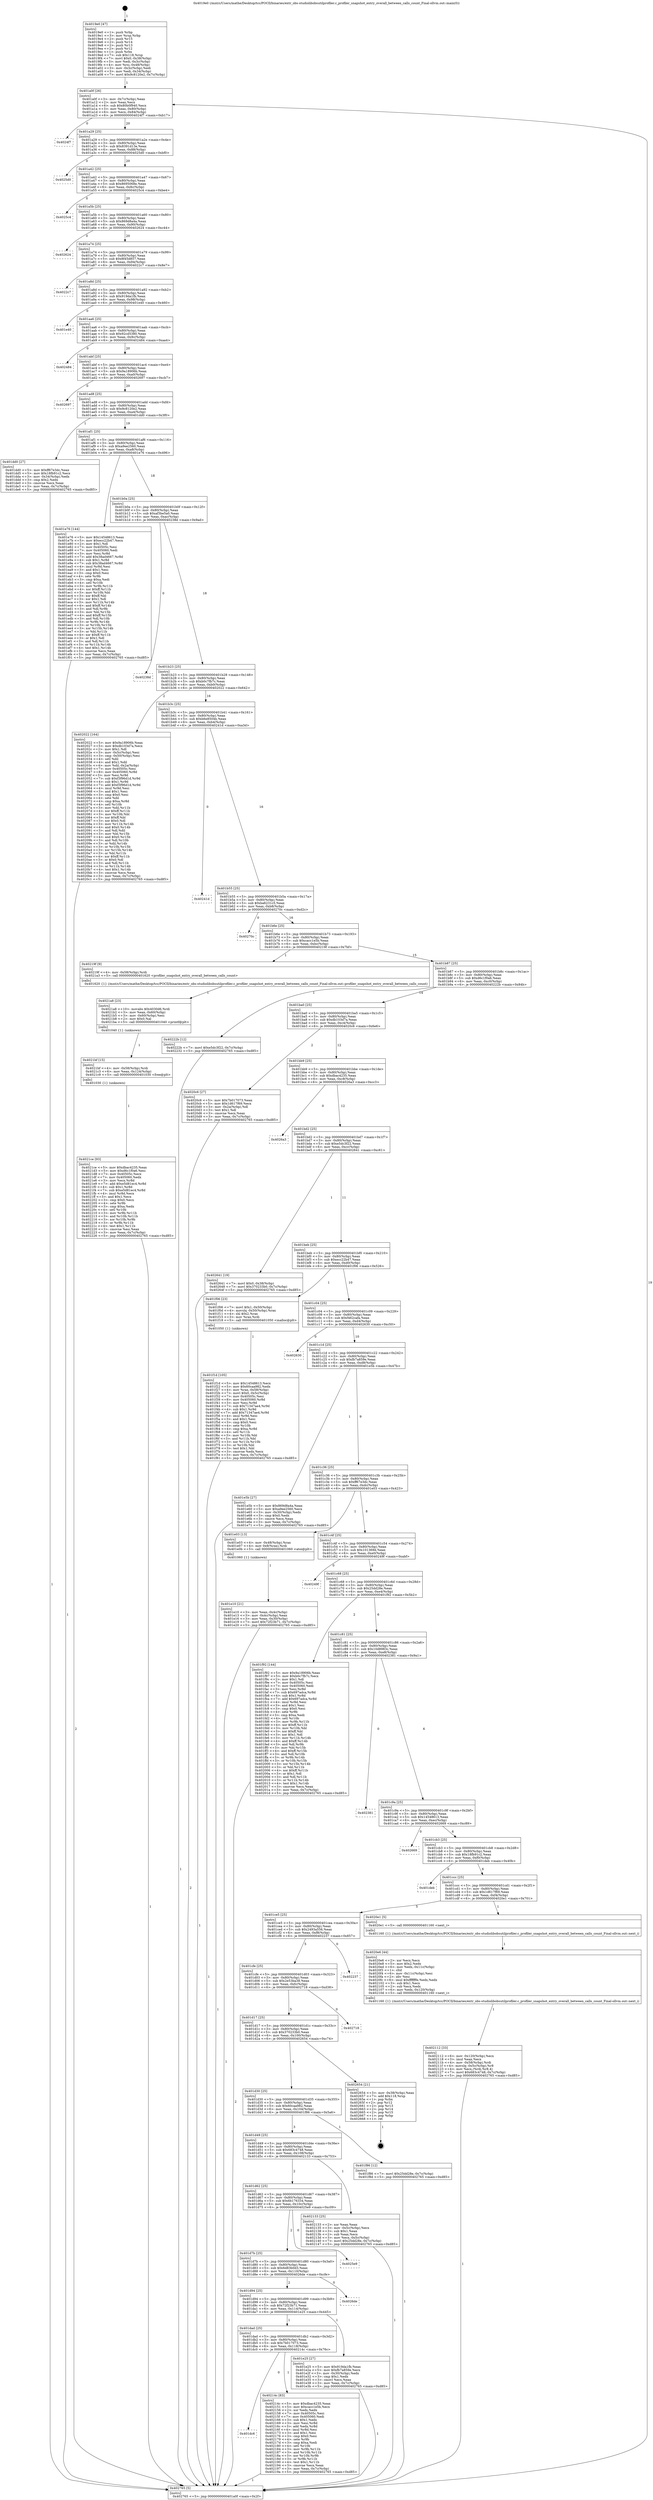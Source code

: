 digraph "0x4019e0" {
  label = "0x4019e0 (/mnt/c/Users/mathe/Desktop/tcc/POCII/binaries/extr_obs-studiolibobsutilprofiler.c_profiler_snapshot_entry_overall_between_calls_count_Final-ollvm.out::main(0))"
  labelloc = "t"
  node[shape=record]

  Entry [label="",width=0.3,height=0.3,shape=circle,fillcolor=black,style=filled]
  "0x401a0f" [label="{
     0x401a0f [26]\l
     | [instrs]\l
     &nbsp;&nbsp;0x401a0f \<+3\>: mov -0x7c(%rbp),%eax\l
     &nbsp;&nbsp;0x401a12 \<+2\>: mov %eax,%ecx\l
     &nbsp;&nbsp;0x401a14 \<+6\>: sub $0x80b0f940,%ecx\l
     &nbsp;&nbsp;0x401a1a \<+3\>: mov %eax,-0x80(%rbp)\l
     &nbsp;&nbsp;0x401a1d \<+6\>: mov %ecx,-0x84(%rbp)\l
     &nbsp;&nbsp;0x401a23 \<+6\>: je 00000000004024f7 \<main+0xb17\>\l
  }"]
  "0x4024f7" [label="{
     0x4024f7\l
  }", style=dashed]
  "0x401a29" [label="{
     0x401a29 [25]\l
     | [instrs]\l
     &nbsp;&nbsp;0x401a29 \<+5\>: jmp 0000000000401a2e \<main+0x4e\>\l
     &nbsp;&nbsp;0x401a2e \<+3\>: mov -0x80(%rbp),%eax\l
     &nbsp;&nbsp;0x401a31 \<+5\>: sub $0x8391d13e,%eax\l
     &nbsp;&nbsp;0x401a36 \<+6\>: mov %eax,-0x88(%rbp)\l
     &nbsp;&nbsp;0x401a3c \<+6\>: je 00000000004025d0 \<main+0xbf0\>\l
  }"]
  Exit [label="",width=0.3,height=0.3,shape=circle,fillcolor=black,style=filled,peripheries=2]
  "0x4025d0" [label="{
     0x4025d0\l
  }", style=dashed]
  "0x401a42" [label="{
     0x401a42 [25]\l
     | [instrs]\l
     &nbsp;&nbsp;0x401a42 \<+5\>: jmp 0000000000401a47 \<main+0x67\>\l
     &nbsp;&nbsp;0x401a47 \<+3\>: mov -0x80(%rbp),%eax\l
     &nbsp;&nbsp;0x401a4a \<+5\>: sub $0x8695068e,%eax\l
     &nbsp;&nbsp;0x401a4f \<+6\>: mov %eax,-0x8c(%rbp)\l
     &nbsp;&nbsp;0x401a55 \<+6\>: je 00000000004025c4 \<main+0xbe4\>\l
  }"]
  "0x4021ce" [label="{
     0x4021ce [93]\l
     | [instrs]\l
     &nbsp;&nbsp;0x4021ce \<+5\>: mov $0xdbac4235,%eax\l
     &nbsp;&nbsp;0x4021d3 \<+5\>: mov $0xd6c1f0a6,%esi\l
     &nbsp;&nbsp;0x4021d8 \<+7\>: mov 0x40505c,%ecx\l
     &nbsp;&nbsp;0x4021df \<+7\>: mov 0x405060,%edx\l
     &nbsp;&nbsp;0x4021e6 \<+3\>: mov %ecx,%r8d\l
     &nbsp;&nbsp;0x4021e9 \<+7\>: add $0xe5d81ec4,%r8d\l
     &nbsp;&nbsp;0x4021f0 \<+4\>: sub $0x1,%r8d\l
     &nbsp;&nbsp;0x4021f4 \<+7\>: sub $0xe5d81ec4,%r8d\l
     &nbsp;&nbsp;0x4021fb \<+4\>: imul %r8d,%ecx\l
     &nbsp;&nbsp;0x4021ff \<+3\>: and $0x1,%ecx\l
     &nbsp;&nbsp;0x402202 \<+3\>: cmp $0x0,%ecx\l
     &nbsp;&nbsp;0x402205 \<+4\>: sete %r9b\l
     &nbsp;&nbsp;0x402209 \<+3\>: cmp $0xa,%edx\l
     &nbsp;&nbsp;0x40220c \<+4\>: setl %r10b\l
     &nbsp;&nbsp;0x402210 \<+3\>: mov %r9b,%r11b\l
     &nbsp;&nbsp;0x402213 \<+3\>: and %r10b,%r11b\l
     &nbsp;&nbsp;0x402216 \<+3\>: xor %r10b,%r9b\l
     &nbsp;&nbsp;0x402219 \<+3\>: or %r9b,%r11b\l
     &nbsp;&nbsp;0x40221c \<+4\>: test $0x1,%r11b\l
     &nbsp;&nbsp;0x402220 \<+3\>: cmovne %esi,%eax\l
     &nbsp;&nbsp;0x402223 \<+3\>: mov %eax,-0x7c(%rbp)\l
     &nbsp;&nbsp;0x402226 \<+5\>: jmp 0000000000402765 \<main+0xd85\>\l
  }"]
  "0x4025c4" [label="{
     0x4025c4\l
  }", style=dashed]
  "0x401a5b" [label="{
     0x401a5b [25]\l
     | [instrs]\l
     &nbsp;&nbsp;0x401a5b \<+5\>: jmp 0000000000401a60 \<main+0x80\>\l
     &nbsp;&nbsp;0x401a60 \<+3\>: mov -0x80(%rbp),%eax\l
     &nbsp;&nbsp;0x401a63 \<+5\>: sub $0x869d8a4a,%eax\l
     &nbsp;&nbsp;0x401a68 \<+6\>: mov %eax,-0x90(%rbp)\l
     &nbsp;&nbsp;0x401a6e \<+6\>: je 0000000000402624 \<main+0xc44\>\l
  }"]
  "0x4021bf" [label="{
     0x4021bf [15]\l
     | [instrs]\l
     &nbsp;&nbsp;0x4021bf \<+4\>: mov -0x58(%rbp),%rdi\l
     &nbsp;&nbsp;0x4021c3 \<+6\>: mov %eax,-0x124(%rbp)\l
     &nbsp;&nbsp;0x4021c9 \<+5\>: call 0000000000401030 \<free@plt\>\l
     | [calls]\l
     &nbsp;&nbsp;0x401030 \{1\} (unknown)\l
  }"]
  "0x402624" [label="{
     0x402624\l
  }", style=dashed]
  "0x401a74" [label="{
     0x401a74 [25]\l
     | [instrs]\l
     &nbsp;&nbsp;0x401a74 \<+5\>: jmp 0000000000401a79 \<main+0x99\>\l
     &nbsp;&nbsp;0x401a79 \<+3\>: mov -0x80(%rbp),%eax\l
     &nbsp;&nbsp;0x401a7c \<+5\>: sub $0x8f45d857,%eax\l
     &nbsp;&nbsp;0x401a81 \<+6\>: mov %eax,-0x94(%rbp)\l
     &nbsp;&nbsp;0x401a87 \<+6\>: je 00000000004022c7 \<main+0x8e7\>\l
  }"]
  "0x4021a8" [label="{
     0x4021a8 [23]\l
     | [instrs]\l
     &nbsp;&nbsp;0x4021a8 \<+10\>: movabs $0x4030d6,%rdi\l
     &nbsp;&nbsp;0x4021b2 \<+3\>: mov %eax,-0x60(%rbp)\l
     &nbsp;&nbsp;0x4021b5 \<+3\>: mov -0x60(%rbp),%esi\l
     &nbsp;&nbsp;0x4021b8 \<+2\>: mov $0x0,%al\l
     &nbsp;&nbsp;0x4021ba \<+5\>: call 0000000000401040 \<printf@plt\>\l
     | [calls]\l
     &nbsp;&nbsp;0x401040 \{1\} (unknown)\l
  }"]
  "0x4022c7" [label="{
     0x4022c7\l
  }", style=dashed]
  "0x401a8d" [label="{
     0x401a8d [25]\l
     | [instrs]\l
     &nbsp;&nbsp;0x401a8d \<+5\>: jmp 0000000000401a92 \<main+0xb2\>\l
     &nbsp;&nbsp;0x401a92 \<+3\>: mov -0x80(%rbp),%eax\l
     &nbsp;&nbsp;0x401a95 \<+5\>: sub $0x919da1fb,%eax\l
     &nbsp;&nbsp;0x401a9a \<+6\>: mov %eax,-0x98(%rbp)\l
     &nbsp;&nbsp;0x401aa0 \<+6\>: je 0000000000401e40 \<main+0x460\>\l
  }"]
  "0x401dc6" [label="{
     0x401dc6\l
  }", style=dashed]
  "0x401e40" [label="{
     0x401e40\l
  }", style=dashed]
  "0x401aa6" [label="{
     0x401aa6 [25]\l
     | [instrs]\l
     &nbsp;&nbsp;0x401aa6 \<+5\>: jmp 0000000000401aab \<main+0xcb\>\l
     &nbsp;&nbsp;0x401aab \<+3\>: mov -0x80(%rbp),%eax\l
     &nbsp;&nbsp;0x401aae \<+5\>: sub $0x92cd5380,%eax\l
     &nbsp;&nbsp;0x401ab3 \<+6\>: mov %eax,-0x9c(%rbp)\l
     &nbsp;&nbsp;0x401ab9 \<+6\>: je 0000000000402484 \<main+0xaa4\>\l
  }"]
  "0x40214c" [label="{
     0x40214c [83]\l
     | [instrs]\l
     &nbsp;&nbsp;0x40214c \<+5\>: mov $0xdbac4235,%eax\l
     &nbsp;&nbsp;0x402151 \<+5\>: mov $0xcacc1e5b,%ecx\l
     &nbsp;&nbsp;0x402156 \<+2\>: xor %edx,%edx\l
     &nbsp;&nbsp;0x402158 \<+7\>: mov 0x40505c,%esi\l
     &nbsp;&nbsp;0x40215f \<+7\>: mov 0x405060,%edi\l
     &nbsp;&nbsp;0x402166 \<+3\>: sub $0x1,%edx\l
     &nbsp;&nbsp;0x402169 \<+3\>: mov %esi,%r8d\l
     &nbsp;&nbsp;0x40216c \<+3\>: add %edx,%r8d\l
     &nbsp;&nbsp;0x40216f \<+4\>: imul %r8d,%esi\l
     &nbsp;&nbsp;0x402173 \<+3\>: and $0x1,%esi\l
     &nbsp;&nbsp;0x402176 \<+3\>: cmp $0x0,%esi\l
     &nbsp;&nbsp;0x402179 \<+4\>: sete %r9b\l
     &nbsp;&nbsp;0x40217d \<+3\>: cmp $0xa,%edi\l
     &nbsp;&nbsp;0x402180 \<+4\>: setl %r10b\l
     &nbsp;&nbsp;0x402184 \<+3\>: mov %r9b,%r11b\l
     &nbsp;&nbsp;0x402187 \<+3\>: and %r10b,%r11b\l
     &nbsp;&nbsp;0x40218a \<+3\>: xor %r10b,%r9b\l
     &nbsp;&nbsp;0x40218d \<+3\>: or %r9b,%r11b\l
     &nbsp;&nbsp;0x402190 \<+4\>: test $0x1,%r11b\l
     &nbsp;&nbsp;0x402194 \<+3\>: cmovne %ecx,%eax\l
     &nbsp;&nbsp;0x402197 \<+3\>: mov %eax,-0x7c(%rbp)\l
     &nbsp;&nbsp;0x40219a \<+5\>: jmp 0000000000402765 \<main+0xd85\>\l
  }"]
  "0x402484" [label="{
     0x402484\l
  }", style=dashed]
  "0x401abf" [label="{
     0x401abf [25]\l
     | [instrs]\l
     &nbsp;&nbsp;0x401abf \<+5\>: jmp 0000000000401ac4 \<main+0xe4\>\l
     &nbsp;&nbsp;0x401ac4 \<+3\>: mov -0x80(%rbp),%eax\l
     &nbsp;&nbsp;0x401ac7 \<+5\>: sub $0x9a18906b,%eax\l
     &nbsp;&nbsp;0x401acc \<+6\>: mov %eax,-0xa0(%rbp)\l
     &nbsp;&nbsp;0x401ad2 \<+6\>: je 0000000000402697 \<main+0xcb7\>\l
  }"]
  "0x402112" [label="{
     0x402112 [33]\l
     | [instrs]\l
     &nbsp;&nbsp;0x402112 \<+6\>: mov -0x120(%rbp),%ecx\l
     &nbsp;&nbsp;0x402118 \<+3\>: imul %eax,%ecx\l
     &nbsp;&nbsp;0x40211b \<+4\>: mov -0x58(%rbp),%rdi\l
     &nbsp;&nbsp;0x40211f \<+4\>: movslq -0x5c(%rbp),%r8\l
     &nbsp;&nbsp;0x402123 \<+4\>: mov %ecx,(%rdi,%r8,4)\l
     &nbsp;&nbsp;0x402127 \<+7\>: movl $0x683c4748,-0x7c(%rbp)\l
     &nbsp;&nbsp;0x40212e \<+5\>: jmp 0000000000402765 \<main+0xd85\>\l
  }"]
  "0x402697" [label="{
     0x402697\l
  }", style=dashed]
  "0x401ad8" [label="{
     0x401ad8 [25]\l
     | [instrs]\l
     &nbsp;&nbsp;0x401ad8 \<+5\>: jmp 0000000000401add \<main+0xfd\>\l
     &nbsp;&nbsp;0x401add \<+3\>: mov -0x80(%rbp),%eax\l
     &nbsp;&nbsp;0x401ae0 \<+5\>: sub $0x9c8120e2,%eax\l
     &nbsp;&nbsp;0x401ae5 \<+6\>: mov %eax,-0xa4(%rbp)\l
     &nbsp;&nbsp;0x401aeb \<+6\>: je 0000000000401dd0 \<main+0x3f0\>\l
  }"]
  "0x4020e6" [label="{
     0x4020e6 [44]\l
     | [instrs]\l
     &nbsp;&nbsp;0x4020e6 \<+2\>: xor %ecx,%ecx\l
     &nbsp;&nbsp;0x4020e8 \<+5\>: mov $0x2,%edx\l
     &nbsp;&nbsp;0x4020ed \<+6\>: mov %edx,-0x11c(%rbp)\l
     &nbsp;&nbsp;0x4020f3 \<+1\>: cltd\l
     &nbsp;&nbsp;0x4020f4 \<+6\>: mov -0x11c(%rbp),%esi\l
     &nbsp;&nbsp;0x4020fa \<+2\>: idiv %esi\l
     &nbsp;&nbsp;0x4020fc \<+6\>: imul $0xfffffffe,%edx,%edx\l
     &nbsp;&nbsp;0x402102 \<+3\>: sub $0x1,%ecx\l
     &nbsp;&nbsp;0x402105 \<+2\>: sub %ecx,%edx\l
     &nbsp;&nbsp;0x402107 \<+6\>: mov %edx,-0x120(%rbp)\l
     &nbsp;&nbsp;0x40210d \<+5\>: call 0000000000401160 \<next_i\>\l
     | [calls]\l
     &nbsp;&nbsp;0x401160 \{1\} (/mnt/c/Users/mathe/Desktop/tcc/POCII/binaries/extr_obs-studiolibobsutilprofiler.c_profiler_snapshot_entry_overall_between_calls_count_Final-ollvm.out::next_i)\l
  }"]
  "0x401dd0" [label="{
     0x401dd0 [27]\l
     | [instrs]\l
     &nbsp;&nbsp;0x401dd0 \<+5\>: mov $0xff67e3dc,%eax\l
     &nbsp;&nbsp;0x401dd5 \<+5\>: mov $0x18fb91c2,%ecx\l
     &nbsp;&nbsp;0x401dda \<+3\>: mov -0x34(%rbp),%edx\l
     &nbsp;&nbsp;0x401ddd \<+3\>: cmp $0x2,%edx\l
     &nbsp;&nbsp;0x401de0 \<+3\>: cmovne %ecx,%eax\l
     &nbsp;&nbsp;0x401de3 \<+3\>: mov %eax,-0x7c(%rbp)\l
     &nbsp;&nbsp;0x401de6 \<+5\>: jmp 0000000000402765 \<main+0xd85\>\l
  }"]
  "0x401af1" [label="{
     0x401af1 [25]\l
     | [instrs]\l
     &nbsp;&nbsp;0x401af1 \<+5\>: jmp 0000000000401af6 \<main+0x116\>\l
     &nbsp;&nbsp;0x401af6 \<+3\>: mov -0x80(%rbp),%eax\l
     &nbsp;&nbsp;0x401af9 \<+5\>: sub $0xa9ee2560,%eax\l
     &nbsp;&nbsp;0x401afe \<+6\>: mov %eax,-0xa8(%rbp)\l
     &nbsp;&nbsp;0x401b04 \<+6\>: je 0000000000401e76 \<main+0x496\>\l
  }"]
  "0x402765" [label="{
     0x402765 [5]\l
     | [instrs]\l
     &nbsp;&nbsp;0x402765 \<+5\>: jmp 0000000000401a0f \<main+0x2f\>\l
  }"]
  "0x4019e0" [label="{
     0x4019e0 [47]\l
     | [instrs]\l
     &nbsp;&nbsp;0x4019e0 \<+1\>: push %rbp\l
     &nbsp;&nbsp;0x4019e1 \<+3\>: mov %rsp,%rbp\l
     &nbsp;&nbsp;0x4019e4 \<+2\>: push %r15\l
     &nbsp;&nbsp;0x4019e6 \<+2\>: push %r14\l
     &nbsp;&nbsp;0x4019e8 \<+2\>: push %r13\l
     &nbsp;&nbsp;0x4019ea \<+2\>: push %r12\l
     &nbsp;&nbsp;0x4019ec \<+1\>: push %rbx\l
     &nbsp;&nbsp;0x4019ed \<+7\>: sub $0x118,%rsp\l
     &nbsp;&nbsp;0x4019f4 \<+7\>: movl $0x0,-0x38(%rbp)\l
     &nbsp;&nbsp;0x4019fb \<+3\>: mov %edi,-0x3c(%rbp)\l
     &nbsp;&nbsp;0x4019fe \<+4\>: mov %rsi,-0x48(%rbp)\l
     &nbsp;&nbsp;0x401a02 \<+3\>: mov -0x3c(%rbp),%edi\l
     &nbsp;&nbsp;0x401a05 \<+3\>: mov %edi,-0x34(%rbp)\l
     &nbsp;&nbsp;0x401a08 \<+7\>: movl $0x9c8120e2,-0x7c(%rbp)\l
  }"]
  "0x401f1d" [label="{
     0x401f1d [105]\l
     | [instrs]\l
     &nbsp;&nbsp;0x401f1d \<+5\>: mov $0x14548613,%ecx\l
     &nbsp;&nbsp;0x401f22 \<+5\>: mov $0x60caa982,%edx\l
     &nbsp;&nbsp;0x401f27 \<+4\>: mov %rax,-0x58(%rbp)\l
     &nbsp;&nbsp;0x401f2b \<+7\>: movl $0x0,-0x5c(%rbp)\l
     &nbsp;&nbsp;0x401f32 \<+7\>: mov 0x40505c,%esi\l
     &nbsp;&nbsp;0x401f39 \<+8\>: mov 0x405060,%r8d\l
     &nbsp;&nbsp;0x401f41 \<+3\>: mov %esi,%r9d\l
     &nbsp;&nbsp;0x401f44 \<+7\>: sub $0x71347ae4,%r9d\l
     &nbsp;&nbsp;0x401f4b \<+4\>: sub $0x1,%r9d\l
     &nbsp;&nbsp;0x401f4f \<+7\>: add $0x71347ae4,%r9d\l
     &nbsp;&nbsp;0x401f56 \<+4\>: imul %r9d,%esi\l
     &nbsp;&nbsp;0x401f5a \<+3\>: and $0x1,%esi\l
     &nbsp;&nbsp;0x401f5d \<+3\>: cmp $0x0,%esi\l
     &nbsp;&nbsp;0x401f60 \<+4\>: sete %r10b\l
     &nbsp;&nbsp;0x401f64 \<+4\>: cmp $0xa,%r8d\l
     &nbsp;&nbsp;0x401f68 \<+4\>: setl %r11b\l
     &nbsp;&nbsp;0x401f6c \<+3\>: mov %r10b,%bl\l
     &nbsp;&nbsp;0x401f6f \<+3\>: and %r11b,%bl\l
     &nbsp;&nbsp;0x401f72 \<+3\>: xor %r11b,%r10b\l
     &nbsp;&nbsp;0x401f75 \<+3\>: or %r10b,%bl\l
     &nbsp;&nbsp;0x401f78 \<+3\>: test $0x1,%bl\l
     &nbsp;&nbsp;0x401f7b \<+3\>: cmovne %edx,%ecx\l
     &nbsp;&nbsp;0x401f7e \<+3\>: mov %ecx,-0x7c(%rbp)\l
     &nbsp;&nbsp;0x401f81 \<+5\>: jmp 0000000000402765 \<main+0xd85\>\l
  }"]
  "0x401e76" [label="{
     0x401e76 [144]\l
     | [instrs]\l
     &nbsp;&nbsp;0x401e76 \<+5\>: mov $0x14548613,%eax\l
     &nbsp;&nbsp;0x401e7b \<+5\>: mov $0xecc22b47,%ecx\l
     &nbsp;&nbsp;0x401e80 \<+2\>: mov $0x1,%dl\l
     &nbsp;&nbsp;0x401e82 \<+7\>: mov 0x40505c,%esi\l
     &nbsp;&nbsp;0x401e89 \<+7\>: mov 0x405060,%edi\l
     &nbsp;&nbsp;0x401e90 \<+3\>: mov %esi,%r8d\l
     &nbsp;&nbsp;0x401e93 \<+7\>: add $0x38ad4667,%r8d\l
     &nbsp;&nbsp;0x401e9a \<+4\>: sub $0x1,%r8d\l
     &nbsp;&nbsp;0x401e9e \<+7\>: sub $0x38ad4667,%r8d\l
     &nbsp;&nbsp;0x401ea5 \<+4\>: imul %r8d,%esi\l
     &nbsp;&nbsp;0x401ea9 \<+3\>: and $0x1,%esi\l
     &nbsp;&nbsp;0x401eac \<+3\>: cmp $0x0,%esi\l
     &nbsp;&nbsp;0x401eaf \<+4\>: sete %r9b\l
     &nbsp;&nbsp;0x401eb3 \<+3\>: cmp $0xa,%edi\l
     &nbsp;&nbsp;0x401eb6 \<+4\>: setl %r10b\l
     &nbsp;&nbsp;0x401eba \<+3\>: mov %r9b,%r11b\l
     &nbsp;&nbsp;0x401ebd \<+4\>: xor $0xff,%r11b\l
     &nbsp;&nbsp;0x401ec1 \<+3\>: mov %r10b,%bl\l
     &nbsp;&nbsp;0x401ec4 \<+3\>: xor $0xff,%bl\l
     &nbsp;&nbsp;0x401ec7 \<+3\>: xor $0x1,%dl\l
     &nbsp;&nbsp;0x401eca \<+3\>: mov %r11b,%r14b\l
     &nbsp;&nbsp;0x401ecd \<+4\>: and $0xff,%r14b\l
     &nbsp;&nbsp;0x401ed1 \<+3\>: and %dl,%r9b\l
     &nbsp;&nbsp;0x401ed4 \<+3\>: mov %bl,%r15b\l
     &nbsp;&nbsp;0x401ed7 \<+4\>: and $0xff,%r15b\l
     &nbsp;&nbsp;0x401edb \<+3\>: and %dl,%r10b\l
     &nbsp;&nbsp;0x401ede \<+3\>: or %r9b,%r14b\l
     &nbsp;&nbsp;0x401ee1 \<+3\>: or %r10b,%r15b\l
     &nbsp;&nbsp;0x401ee4 \<+3\>: xor %r15b,%r14b\l
     &nbsp;&nbsp;0x401ee7 \<+3\>: or %bl,%r11b\l
     &nbsp;&nbsp;0x401eea \<+4\>: xor $0xff,%r11b\l
     &nbsp;&nbsp;0x401eee \<+3\>: or $0x1,%dl\l
     &nbsp;&nbsp;0x401ef1 \<+3\>: and %dl,%r11b\l
     &nbsp;&nbsp;0x401ef4 \<+3\>: or %r11b,%r14b\l
     &nbsp;&nbsp;0x401ef7 \<+4\>: test $0x1,%r14b\l
     &nbsp;&nbsp;0x401efb \<+3\>: cmovne %ecx,%eax\l
     &nbsp;&nbsp;0x401efe \<+3\>: mov %eax,-0x7c(%rbp)\l
     &nbsp;&nbsp;0x401f01 \<+5\>: jmp 0000000000402765 \<main+0xd85\>\l
  }"]
  "0x401b0a" [label="{
     0x401b0a [25]\l
     | [instrs]\l
     &nbsp;&nbsp;0x401b0a \<+5\>: jmp 0000000000401b0f \<main+0x12f\>\l
     &nbsp;&nbsp;0x401b0f \<+3\>: mov -0x80(%rbp),%eax\l
     &nbsp;&nbsp;0x401b12 \<+5\>: sub $0xaf3be5a0,%eax\l
     &nbsp;&nbsp;0x401b17 \<+6\>: mov %eax,-0xac(%rbp)\l
     &nbsp;&nbsp;0x401b1d \<+6\>: je 000000000040238d \<main+0x9ad\>\l
  }"]
  "0x401dad" [label="{
     0x401dad [25]\l
     | [instrs]\l
     &nbsp;&nbsp;0x401dad \<+5\>: jmp 0000000000401db2 \<main+0x3d2\>\l
     &nbsp;&nbsp;0x401db2 \<+3\>: mov -0x80(%rbp),%eax\l
     &nbsp;&nbsp;0x401db5 \<+5\>: sub $0x7b017073,%eax\l
     &nbsp;&nbsp;0x401dba \<+6\>: mov %eax,-0x118(%rbp)\l
     &nbsp;&nbsp;0x401dc0 \<+6\>: je 000000000040214c \<main+0x76c\>\l
  }"]
  "0x40238d" [label="{
     0x40238d\l
  }", style=dashed]
  "0x401b23" [label="{
     0x401b23 [25]\l
     | [instrs]\l
     &nbsp;&nbsp;0x401b23 \<+5\>: jmp 0000000000401b28 \<main+0x148\>\l
     &nbsp;&nbsp;0x401b28 \<+3\>: mov -0x80(%rbp),%eax\l
     &nbsp;&nbsp;0x401b2b \<+5\>: sub $0xb0c7fb7c,%eax\l
     &nbsp;&nbsp;0x401b30 \<+6\>: mov %eax,-0xb0(%rbp)\l
     &nbsp;&nbsp;0x401b36 \<+6\>: je 0000000000402022 \<main+0x642\>\l
  }"]
  "0x401e25" [label="{
     0x401e25 [27]\l
     | [instrs]\l
     &nbsp;&nbsp;0x401e25 \<+5\>: mov $0x919da1fb,%eax\l
     &nbsp;&nbsp;0x401e2a \<+5\>: mov $0xfb7a859e,%ecx\l
     &nbsp;&nbsp;0x401e2f \<+3\>: mov -0x30(%rbp),%edx\l
     &nbsp;&nbsp;0x401e32 \<+3\>: cmp $0x1,%edx\l
     &nbsp;&nbsp;0x401e35 \<+3\>: cmovl %ecx,%eax\l
     &nbsp;&nbsp;0x401e38 \<+3\>: mov %eax,-0x7c(%rbp)\l
     &nbsp;&nbsp;0x401e3b \<+5\>: jmp 0000000000402765 \<main+0xd85\>\l
  }"]
  "0x402022" [label="{
     0x402022 [164]\l
     | [instrs]\l
     &nbsp;&nbsp;0x402022 \<+5\>: mov $0x9a18906b,%eax\l
     &nbsp;&nbsp;0x402027 \<+5\>: mov $0xdb103d7a,%ecx\l
     &nbsp;&nbsp;0x40202c \<+2\>: mov $0x1,%dl\l
     &nbsp;&nbsp;0x40202e \<+3\>: mov -0x5c(%rbp),%esi\l
     &nbsp;&nbsp;0x402031 \<+3\>: cmp -0x50(%rbp),%esi\l
     &nbsp;&nbsp;0x402034 \<+4\>: setl %dil\l
     &nbsp;&nbsp;0x402038 \<+4\>: and $0x1,%dil\l
     &nbsp;&nbsp;0x40203c \<+4\>: mov %dil,-0x2a(%rbp)\l
     &nbsp;&nbsp;0x402040 \<+7\>: mov 0x40505c,%esi\l
     &nbsp;&nbsp;0x402047 \<+8\>: mov 0x405060,%r8d\l
     &nbsp;&nbsp;0x40204f \<+3\>: mov %esi,%r9d\l
     &nbsp;&nbsp;0x402052 \<+7\>: sub $0xf3f96d1d,%r9d\l
     &nbsp;&nbsp;0x402059 \<+4\>: sub $0x1,%r9d\l
     &nbsp;&nbsp;0x40205d \<+7\>: add $0xf3f96d1d,%r9d\l
     &nbsp;&nbsp;0x402064 \<+4\>: imul %r9d,%esi\l
     &nbsp;&nbsp;0x402068 \<+3\>: and $0x1,%esi\l
     &nbsp;&nbsp;0x40206b \<+3\>: cmp $0x0,%esi\l
     &nbsp;&nbsp;0x40206e \<+4\>: sete %dil\l
     &nbsp;&nbsp;0x402072 \<+4\>: cmp $0xa,%r8d\l
     &nbsp;&nbsp;0x402076 \<+4\>: setl %r10b\l
     &nbsp;&nbsp;0x40207a \<+3\>: mov %dil,%r11b\l
     &nbsp;&nbsp;0x40207d \<+4\>: xor $0xff,%r11b\l
     &nbsp;&nbsp;0x402081 \<+3\>: mov %r10b,%bl\l
     &nbsp;&nbsp;0x402084 \<+3\>: xor $0xff,%bl\l
     &nbsp;&nbsp;0x402087 \<+3\>: xor $0x0,%dl\l
     &nbsp;&nbsp;0x40208a \<+3\>: mov %r11b,%r14b\l
     &nbsp;&nbsp;0x40208d \<+4\>: and $0x0,%r14b\l
     &nbsp;&nbsp;0x402091 \<+3\>: and %dl,%dil\l
     &nbsp;&nbsp;0x402094 \<+3\>: mov %bl,%r15b\l
     &nbsp;&nbsp;0x402097 \<+4\>: and $0x0,%r15b\l
     &nbsp;&nbsp;0x40209b \<+3\>: and %dl,%r10b\l
     &nbsp;&nbsp;0x40209e \<+3\>: or %dil,%r14b\l
     &nbsp;&nbsp;0x4020a1 \<+3\>: or %r10b,%r15b\l
     &nbsp;&nbsp;0x4020a4 \<+3\>: xor %r15b,%r14b\l
     &nbsp;&nbsp;0x4020a7 \<+3\>: or %bl,%r11b\l
     &nbsp;&nbsp;0x4020aa \<+4\>: xor $0xff,%r11b\l
     &nbsp;&nbsp;0x4020ae \<+3\>: or $0x0,%dl\l
     &nbsp;&nbsp;0x4020b1 \<+3\>: and %dl,%r11b\l
     &nbsp;&nbsp;0x4020b4 \<+3\>: or %r11b,%r14b\l
     &nbsp;&nbsp;0x4020b7 \<+4\>: test $0x1,%r14b\l
     &nbsp;&nbsp;0x4020bb \<+3\>: cmovne %ecx,%eax\l
     &nbsp;&nbsp;0x4020be \<+3\>: mov %eax,-0x7c(%rbp)\l
     &nbsp;&nbsp;0x4020c1 \<+5\>: jmp 0000000000402765 \<main+0xd85\>\l
  }"]
  "0x401b3c" [label="{
     0x401b3c [25]\l
     | [instrs]\l
     &nbsp;&nbsp;0x401b3c \<+5\>: jmp 0000000000401b41 \<main+0x161\>\l
     &nbsp;&nbsp;0x401b41 \<+3\>: mov -0x80(%rbp),%eax\l
     &nbsp;&nbsp;0x401b44 \<+5\>: sub $0xb6e8504b,%eax\l
     &nbsp;&nbsp;0x401b49 \<+6\>: mov %eax,-0xb4(%rbp)\l
     &nbsp;&nbsp;0x401b4f \<+6\>: je 000000000040241d \<main+0xa3d\>\l
  }"]
  "0x401d94" [label="{
     0x401d94 [25]\l
     | [instrs]\l
     &nbsp;&nbsp;0x401d94 \<+5\>: jmp 0000000000401d99 \<main+0x3b9\>\l
     &nbsp;&nbsp;0x401d99 \<+3\>: mov -0x80(%rbp),%eax\l
     &nbsp;&nbsp;0x401d9c \<+5\>: sub $0x72f23b71,%eax\l
     &nbsp;&nbsp;0x401da1 \<+6\>: mov %eax,-0x114(%rbp)\l
     &nbsp;&nbsp;0x401da7 \<+6\>: je 0000000000401e25 \<main+0x445\>\l
  }"]
  "0x40241d" [label="{
     0x40241d\l
  }", style=dashed]
  "0x401b55" [label="{
     0x401b55 [25]\l
     | [instrs]\l
     &nbsp;&nbsp;0x401b55 \<+5\>: jmp 0000000000401b5a \<main+0x17a\>\l
     &nbsp;&nbsp;0x401b5a \<+3\>: mov -0x80(%rbp),%eax\l
     &nbsp;&nbsp;0x401b5d \<+5\>: sub $0xba6231c5,%eax\l
     &nbsp;&nbsp;0x401b62 \<+6\>: mov %eax,-0xb8(%rbp)\l
     &nbsp;&nbsp;0x401b68 \<+6\>: je 000000000040270c \<main+0xd2c\>\l
  }"]
  "0x4026de" [label="{
     0x4026de\l
  }", style=dashed]
  "0x40270c" [label="{
     0x40270c\l
  }", style=dashed]
  "0x401b6e" [label="{
     0x401b6e [25]\l
     | [instrs]\l
     &nbsp;&nbsp;0x401b6e \<+5\>: jmp 0000000000401b73 \<main+0x193\>\l
     &nbsp;&nbsp;0x401b73 \<+3\>: mov -0x80(%rbp),%eax\l
     &nbsp;&nbsp;0x401b76 \<+5\>: sub $0xcacc1e5b,%eax\l
     &nbsp;&nbsp;0x401b7b \<+6\>: mov %eax,-0xbc(%rbp)\l
     &nbsp;&nbsp;0x401b81 \<+6\>: je 000000000040219f \<main+0x7bf\>\l
  }"]
  "0x401d7b" [label="{
     0x401d7b [25]\l
     | [instrs]\l
     &nbsp;&nbsp;0x401d7b \<+5\>: jmp 0000000000401d80 \<main+0x3a0\>\l
     &nbsp;&nbsp;0x401d80 \<+3\>: mov -0x80(%rbp),%eax\l
     &nbsp;&nbsp;0x401d83 \<+5\>: sub $0x6d83b0d3,%eax\l
     &nbsp;&nbsp;0x401d88 \<+6\>: mov %eax,-0x110(%rbp)\l
     &nbsp;&nbsp;0x401d8e \<+6\>: je 00000000004026de \<main+0xcfe\>\l
  }"]
  "0x40219f" [label="{
     0x40219f [9]\l
     | [instrs]\l
     &nbsp;&nbsp;0x40219f \<+4\>: mov -0x58(%rbp),%rdi\l
     &nbsp;&nbsp;0x4021a3 \<+5\>: call 0000000000401620 \<profiler_snapshot_entry_overall_between_calls_count\>\l
     | [calls]\l
     &nbsp;&nbsp;0x401620 \{1\} (/mnt/c/Users/mathe/Desktop/tcc/POCII/binaries/extr_obs-studiolibobsutilprofiler.c_profiler_snapshot_entry_overall_between_calls_count_Final-ollvm.out::profiler_snapshot_entry_overall_between_calls_count)\l
  }"]
  "0x401b87" [label="{
     0x401b87 [25]\l
     | [instrs]\l
     &nbsp;&nbsp;0x401b87 \<+5\>: jmp 0000000000401b8c \<main+0x1ac\>\l
     &nbsp;&nbsp;0x401b8c \<+3\>: mov -0x80(%rbp),%eax\l
     &nbsp;&nbsp;0x401b8f \<+5\>: sub $0xd6c1f0a6,%eax\l
     &nbsp;&nbsp;0x401b94 \<+6\>: mov %eax,-0xc0(%rbp)\l
     &nbsp;&nbsp;0x401b9a \<+6\>: je 000000000040222b \<main+0x84b\>\l
  }"]
  "0x4025e9" [label="{
     0x4025e9\l
  }", style=dashed]
  "0x40222b" [label="{
     0x40222b [12]\l
     | [instrs]\l
     &nbsp;&nbsp;0x40222b \<+7\>: movl $0xe5dc3f22,-0x7c(%rbp)\l
     &nbsp;&nbsp;0x402232 \<+5\>: jmp 0000000000402765 \<main+0xd85\>\l
  }"]
  "0x401ba0" [label="{
     0x401ba0 [25]\l
     | [instrs]\l
     &nbsp;&nbsp;0x401ba0 \<+5\>: jmp 0000000000401ba5 \<main+0x1c5\>\l
     &nbsp;&nbsp;0x401ba5 \<+3\>: mov -0x80(%rbp),%eax\l
     &nbsp;&nbsp;0x401ba8 \<+5\>: sub $0xdb103d7a,%eax\l
     &nbsp;&nbsp;0x401bad \<+6\>: mov %eax,-0xc4(%rbp)\l
     &nbsp;&nbsp;0x401bb3 \<+6\>: je 00000000004020c6 \<main+0x6e6\>\l
  }"]
  "0x401d62" [label="{
     0x401d62 [25]\l
     | [instrs]\l
     &nbsp;&nbsp;0x401d62 \<+5\>: jmp 0000000000401d67 \<main+0x387\>\l
     &nbsp;&nbsp;0x401d67 \<+3\>: mov -0x80(%rbp),%eax\l
     &nbsp;&nbsp;0x401d6a \<+5\>: sub $0x6b176334,%eax\l
     &nbsp;&nbsp;0x401d6f \<+6\>: mov %eax,-0x10c(%rbp)\l
     &nbsp;&nbsp;0x401d75 \<+6\>: je 00000000004025e9 \<main+0xc09\>\l
  }"]
  "0x4020c6" [label="{
     0x4020c6 [27]\l
     | [instrs]\l
     &nbsp;&nbsp;0x4020c6 \<+5\>: mov $0x7b017073,%eax\l
     &nbsp;&nbsp;0x4020cb \<+5\>: mov $0x1d617f69,%ecx\l
     &nbsp;&nbsp;0x4020d0 \<+3\>: mov -0x2a(%rbp),%dl\l
     &nbsp;&nbsp;0x4020d3 \<+3\>: test $0x1,%dl\l
     &nbsp;&nbsp;0x4020d6 \<+3\>: cmovne %ecx,%eax\l
     &nbsp;&nbsp;0x4020d9 \<+3\>: mov %eax,-0x7c(%rbp)\l
     &nbsp;&nbsp;0x4020dc \<+5\>: jmp 0000000000402765 \<main+0xd85\>\l
  }"]
  "0x401bb9" [label="{
     0x401bb9 [25]\l
     | [instrs]\l
     &nbsp;&nbsp;0x401bb9 \<+5\>: jmp 0000000000401bbe \<main+0x1de\>\l
     &nbsp;&nbsp;0x401bbe \<+3\>: mov -0x80(%rbp),%eax\l
     &nbsp;&nbsp;0x401bc1 \<+5\>: sub $0xdbac4235,%eax\l
     &nbsp;&nbsp;0x401bc6 \<+6\>: mov %eax,-0xc8(%rbp)\l
     &nbsp;&nbsp;0x401bcc \<+6\>: je 00000000004026a3 \<main+0xcc3\>\l
  }"]
  "0x402133" [label="{
     0x402133 [25]\l
     | [instrs]\l
     &nbsp;&nbsp;0x402133 \<+2\>: xor %eax,%eax\l
     &nbsp;&nbsp;0x402135 \<+3\>: mov -0x5c(%rbp),%ecx\l
     &nbsp;&nbsp;0x402138 \<+3\>: sub $0x1,%eax\l
     &nbsp;&nbsp;0x40213b \<+2\>: sub %eax,%ecx\l
     &nbsp;&nbsp;0x40213d \<+3\>: mov %ecx,-0x5c(%rbp)\l
     &nbsp;&nbsp;0x402140 \<+7\>: movl $0x25dd28e,-0x7c(%rbp)\l
     &nbsp;&nbsp;0x402147 \<+5\>: jmp 0000000000402765 \<main+0xd85\>\l
  }"]
  "0x4026a3" [label="{
     0x4026a3\l
  }", style=dashed]
  "0x401bd2" [label="{
     0x401bd2 [25]\l
     | [instrs]\l
     &nbsp;&nbsp;0x401bd2 \<+5\>: jmp 0000000000401bd7 \<main+0x1f7\>\l
     &nbsp;&nbsp;0x401bd7 \<+3\>: mov -0x80(%rbp),%eax\l
     &nbsp;&nbsp;0x401bda \<+5\>: sub $0xe5dc3f22,%eax\l
     &nbsp;&nbsp;0x401bdf \<+6\>: mov %eax,-0xcc(%rbp)\l
     &nbsp;&nbsp;0x401be5 \<+6\>: je 0000000000402641 \<main+0xc61\>\l
  }"]
  "0x401d49" [label="{
     0x401d49 [25]\l
     | [instrs]\l
     &nbsp;&nbsp;0x401d49 \<+5\>: jmp 0000000000401d4e \<main+0x36e\>\l
     &nbsp;&nbsp;0x401d4e \<+3\>: mov -0x80(%rbp),%eax\l
     &nbsp;&nbsp;0x401d51 \<+5\>: sub $0x683c4748,%eax\l
     &nbsp;&nbsp;0x401d56 \<+6\>: mov %eax,-0x108(%rbp)\l
     &nbsp;&nbsp;0x401d5c \<+6\>: je 0000000000402133 \<main+0x753\>\l
  }"]
  "0x402641" [label="{
     0x402641 [19]\l
     | [instrs]\l
     &nbsp;&nbsp;0x402641 \<+7\>: movl $0x0,-0x38(%rbp)\l
     &nbsp;&nbsp;0x402648 \<+7\>: movl $0x370233b0,-0x7c(%rbp)\l
     &nbsp;&nbsp;0x40264f \<+5\>: jmp 0000000000402765 \<main+0xd85\>\l
  }"]
  "0x401beb" [label="{
     0x401beb [25]\l
     | [instrs]\l
     &nbsp;&nbsp;0x401beb \<+5\>: jmp 0000000000401bf0 \<main+0x210\>\l
     &nbsp;&nbsp;0x401bf0 \<+3\>: mov -0x80(%rbp),%eax\l
     &nbsp;&nbsp;0x401bf3 \<+5\>: sub $0xecc22b47,%eax\l
     &nbsp;&nbsp;0x401bf8 \<+6\>: mov %eax,-0xd0(%rbp)\l
     &nbsp;&nbsp;0x401bfe \<+6\>: je 0000000000401f06 \<main+0x526\>\l
  }"]
  "0x401f86" [label="{
     0x401f86 [12]\l
     | [instrs]\l
     &nbsp;&nbsp;0x401f86 \<+7\>: movl $0x25dd28e,-0x7c(%rbp)\l
     &nbsp;&nbsp;0x401f8d \<+5\>: jmp 0000000000402765 \<main+0xd85\>\l
  }"]
  "0x401f06" [label="{
     0x401f06 [23]\l
     | [instrs]\l
     &nbsp;&nbsp;0x401f06 \<+7\>: movl $0x1,-0x50(%rbp)\l
     &nbsp;&nbsp;0x401f0d \<+4\>: movslq -0x50(%rbp),%rax\l
     &nbsp;&nbsp;0x401f11 \<+4\>: shl $0x2,%rax\l
     &nbsp;&nbsp;0x401f15 \<+3\>: mov %rax,%rdi\l
     &nbsp;&nbsp;0x401f18 \<+5\>: call 0000000000401050 \<malloc@plt\>\l
     | [calls]\l
     &nbsp;&nbsp;0x401050 \{1\} (unknown)\l
  }"]
  "0x401c04" [label="{
     0x401c04 [25]\l
     | [instrs]\l
     &nbsp;&nbsp;0x401c04 \<+5\>: jmp 0000000000401c09 \<main+0x229\>\l
     &nbsp;&nbsp;0x401c09 \<+3\>: mov -0x80(%rbp),%eax\l
     &nbsp;&nbsp;0x401c0c \<+5\>: sub $0xf462cafa,%eax\l
     &nbsp;&nbsp;0x401c11 \<+6\>: mov %eax,-0xd4(%rbp)\l
     &nbsp;&nbsp;0x401c17 \<+6\>: je 0000000000402630 \<main+0xc50\>\l
  }"]
  "0x401d30" [label="{
     0x401d30 [25]\l
     | [instrs]\l
     &nbsp;&nbsp;0x401d30 \<+5\>: jmp 0000000000401d35 \<main+0x355\>\l
     &nbsp;&nbsp;0x401d35 \<+3\>: mov -0x80(%rbp),%eax\l
     &nbsp;&nbsp;0x401d38 \<+5\>: sub $0x60caa982,%eax\l
     &nbsp;&nbsp;0x401d3d \<+6\>: mov %eax,-0x104(%rbp)\l
     &nbsp;&nbsp;0x401d43 \<+6\>: je 0000000000401f86 \<main+0x5a6\>\l
  }"]
  "0x402630" [label="{
     0x402630\l
  }", style=dashed]
  "0x401c1d" [label="{
     0x401c1d [25]\l
     | [instrs]\l
     &nbsp;&nbsp;0x401c1d \<+5\>: jmp 0000000000401c22 \<main+0x242\>\l
     &nbsp;&nbsp;0x401c22 \<+3\>: mov -0x80(%rbp),%eax\l
     &nbsp;&nbsp;0x401c25 \<+5\>: sub $0xfb7a859e,%eax\l
     &nbsp;&nbsp;0x401c2a \<+6\>: mov %eax,-0xd8(%rbp)\l
     &nbsp;&nbsp;0x401c30 \<+6\>: je 0000000000401e5b \<main+0x47b\>\l
  }"]
  "0x402654" [label="{
     0x402654 [21]\l
     | [instrs]\l
     &nbsp;&nbsp;0x402654 \<+3\>: mov -0x38(%rbp),%eax\l
     &nbsp;&nbsp;0x402657 \<+7\>: add $0x118,%rsp\l
     &nbsp;&nbsp;0x40265e \<+1\>: pop %rbx\l
     &nbsp;&nbsp;0x40265f \<+2\>: pop %r12\l
     &nbsp;&nbsp;0x402661 \<+2\>: pop %r13\l
     &nbsp;&nbsp;0x402663 \<+2\>: pop %r14\l
     &nbsp;&nbsp;0x402665 \<+2\>: pop %r15\l
     &nbsp;&nbsp;0x402667 \<+1\>: pop %rbp\l
     &nbsp;&nbsp;0x402668 \<+1\>: ret\l
  }"]
  "0x401e5b" [label="{
     0x401e5b [27]\l
     | [instrs]\l
     &nbsp;&nbsp;0x401e5b \<+5\>: mov $0x869d8a4a,%eax\l
     &nbsp;&nbsp;0x401e60 \<+5\>: mov $0xa9ee2560,%ecx\l
     &nbsp;&nbsp;0x401e65 \<+3\>: mov -0x30(%rbp),%edx\l
     &nbsp;&nbsp;0x401e68 \<+3\>: cmp $0x0,%edx\l
     &nbsp;&nbsp;0x401e6b \<+3\>: cmove %ecx,%eax\l
     &nbsp;&nbsp;0x401e6e \<+3\>: mov %eax,-0x7c(%rbp)\l
     &nbsp;&nbsp;0x401e71 \<+5\>: jmp 0000000000402765 \<main+0xd85\>\l
  }"]
  "0x401c36" [label="{
     0x401c36 [25]\l
     | [instrs]\l
     &nbsp;&nbsp;0x401c36 \<+5\>: jmp 0000000000401c3b \<main+0x25b\>\l
     &nbsp;&nbsp;0x401c3b \<+3\>: mov -0x80(%rbp),%eax\l
     &nbsp;&nbsp;0x401c3e \<+5\>: sub $0xff67e3dc,%eax\l
     &nbsp;&nbsp;0x401c43 \<+6\>: mov %eax,-0xdc(%rbp)\l
     &nbsp;&nbsp;0x401c49 \<+6\>: je 0000000000401e03 \<main+0x423\>\l
  }"]
  "0x401d17" [label="{
     0x401d17 [25]\l
     | [instrs]\l
     &nbsp;&nbsp;0x401d17 \<+5\>: jmp 0000000000401d1c \<main+0x33c\>\l
     &nbsp;&nbsp;0x401d1c \<+3\>: mov -0x80(%rbp),%eax\l
     &nbsp;&nbsp;0x401d1f \<+5\>: sub $0x370233b0,%eax\l
     &nbsp;&nbsp;0x401d24 \<+6\>: mov %eax,-0x100(%rbp)\l
     &nbsp;&nbsp;0x401d2a \<+6\>: je 0000000000402654 \<main+0xc74\>\l
  }"]
  "0x401e03" [label="{
     0x401e03 [13]\l
     | [instrs]\l
     &nbsp;&nbsp;0x401e03 \<+4\>: mov -0x48(%rbp),%rax\l
     &nbsp;&nbsp;0x401e07 \<+4\>: mov 0x8(%rax),%rdi\l
     &nbsp;&nbsp;0x401e0b \<+5\>: call 0000000000401060 \<atoi@plt\>\l
     | [calls]\l
     &nbsp;&nbsp;0x401060 \{1\} (unknown)\l
  }"]
  "0x401c4f" [label="{
     0x401c4f [25]\l
     | [instrs]\l
     &nbsp;&nbsp;0x401c4f \<+5\>: jmp 0000000000401c54 \<main+0x274\>\l
     &nbsp;&nbsp;0x401c54 \<+3\>: mov -0x80(%rbp),%eax\l
     &nbsp;&nbsp;0x401c57 \<+5\>: sub $0x101369d,%eax\l
     &nbsp;&nbsp;0x401c5c \<+6\>: mov %eax,-0xe0(%rbp)\l
     &nbsp;&nbsp;0x401c62 \<+6\>: je 000000000040249f \<main+0xabf\>\l
  }"]
  "0x401e10" [label="{
     0x401e10 [21]\l
     | [instrs]\l
     &nbsp;&nbsp;0x401e10 \<+3\>: mov %eax,-0x4c(%rbp)\l
     &nbsp;&nbsp;0x401e13 \<+3\>: mov -0x4c(%rbp),%eax\l
     &nbsp;&nbsp;0x401e16 \<+3\>: mov %eax,-0x30(%rbp)\l
     &nbsp;&nbsp;0x401e19 \<+7\>: movl $0x72f23b71,-0x7c(%rbp)\l
     &nbsp;&nbsp;0x401e20 \<+5\>: jmp 0000000000402765 \<main+0xd85\>\l
  }"]
  "0x402718" [label="{
     0x402718\l
  }", style=dashed]
  "0x40249f" [label="{
     0x40249f\l
  }", style=dashed]
  "0x401c68" [label="{
     0x401c68 [25]\l
     | [instrs]\l
     &nbsp;&nbsp;0x401c68 \<+5\>: jmp 0000000000401c6d \<main+0x28d\>\l
     &nbsp;&nbsp;0x401c6d \<+3\>: mov -0x80(%rbp),%eax\l
     &nbsp;&nbsp;0x401c70 \<+5\>: sub $0x25dd28e,%eax\l
     &nbsp;&nbsp;0x401c75 \<+6\>: mov %eax,-0xe4(%rbp)\l
     &nbsp;&nbsp;0x401c7b \<+6\>: je 0000000000401f92 \<main+0x5b2\>\l
  }"]
  "0x401cfe" [label="{
     0x401cfe [25]\l
     | [instrs]\l
     &nbsp;&nbsp;0x401cfe \<+5\>: jmp 0000000000401d03 \<main+0x323\>\l
     &nbsp;&nbsp;0x401d03 \<+3\>: mov -0x80(%rbp),%eax\l
     &nbsp;&nbsp;0x401d06 \<+5\>: sub $0x2e53ba38,%eax\l
     &nbsp;&nbsp;0x401d0b \<+6\>: mov %eax,-0xfc(%rbp)\l
     &nbsp;&nbsp;0x401d11 \<+6\>: je 0000000000402718 \<main+0xd38\>\l
  }"]
  "0x401f92" [label="{
     0x401f92 [144]\l
     | [instrs]\l
     &nbsp;&nbsp;0x401f92 \<+5\>: mov $0x9a18906b,%eax\l
     &nbsp;&nbsp;0x401f97 \<+5\>: mov $0xb0c7fb7c,%ecx\l
     &nbsp;&nbsp;0x401f9c \<+2\>: mov $0x1,%dl\l
     &nbsp;&nbsp;0x401f9e \<+7\>: mov 0x40505c,%esi\l
     &nbsp;&nbsp;0x401fa5 \<+7\>: mov 0x405060,%edi\l
     &nbsp;&nbsp;0x401fac \<+3\>: mov %esi,%r8d\l
     &nbsp;&nbsp;0x401faf \<+7\>: sub $0x697adca,%r8d\l
     &nbsp;&nbsp;0x401fb6 \<+4\>: sub $0x1,%r8d\l
     &nbsp;&nbsp;0x401fba \<+7\>: add $0x697adca,%r8d\l
     &nbsp;&nbsp;0x401fc1 \<+4\>: imul %r8d,%esi\l
     &nbsp;&nbsp;0x401fc5 \<+3\>: and $0x1,%esi\l
     &nbsp;&nbsp;0x401fc8 \<+3\>: cmp $0x0,%esi\l
     &nbsp;&nbsp;0x401fcb \<+4\>: sete %r9b\l
     &nbsp;&nbsp;0x401fcf \<+3\>: cmp $0xa,%edi\l
     &nbsp;&nbsp;0x401fd2 \<+4\>: setl %r10b\l
     &nbsp;&nbsp;0x401fd6 \<+3\>: mov %r9b,%r11b\l
     &nbsp;&nbsp;0x401fd9 \<+4\>: xor $0xff,%r11b\l
     &nbsp;&nbsp;0x401fdd \<+3\>: mov %r10b,%bl\l
     &nbsp;&nbsp;0x401fe0 \<+3\>: xor $0xff,%bl\l
     &nbsp;&nbsp;0x401fe3 \<+3\>: xor $0x1,%dl\l
     &nbsp;&nbsp;0x401fe6 \<+3\>: mov %r11b,%r14b\l
     &nbsp;&nbsp;0x401fe9 \<+4\>: and $0xff,%r14b\l
     &nbsp;&nbsp;0x401fed \<+3\>: and %dl,%r9b\l
     &nbsp;&nbsp;0x401ff0 \<+3\>: mov %bl,%r15b\l
     &nbsp;&nbsp;0x401ff3 \<+4\>: and $0xff,%r15b\l
     &nbsp;&nbsp;0x401ff7 \<+3\>: and %dl,%r10b\l
     &nbsp;&nbsp;0x401ffa \<+3\>: or %r9b,%r14b\l
     &nbsp;&nbsp;0x401ffd \<+3\>: or %r10b,%r15b\l
     &nbsp;&nbsp;0x402000 \<+3\>: xor %r15b,%r14b\l
     &nbsp;&nbsp;0x402003 \<+3\>: or %bl,%r11b\l
     &nbsp;&nbsp;0x402006 \<+4\>: xor $0xff,%r11b\l
     &nbsp;&nbsp;0x40200a \<+3\>: or $0x1,%dl\l
     &nbsp;&nbsp;0x40200d \<+3\>: and %dl,%r11b\l
     &nbsp;&nbsp;0x402010 \<+3\>: or %r11b,%r14b\l
     &nbsp;&nbsp;0x402013 \<+4\>: test $0x1,%r14b\l
     &nbsp;&nbsp;0x402017 \<+3\>: cmovne %ecx,%eax\l
     &nbsp;&nbsp;0x40201a \<+3\>: mov %eax,-0x7c(%rbp)\l
     &nbsp;&nbsp;0x40201d \<+5\>: jmp 0000000000402765 \<main+0xd85\>\l
  }"]
  "0x401c81" [label="{
     0x401c81 [25]\l
     | [instrs]\l
     &nbsp;&nbsp;0x401c81 \<+5\>: jmp 0000000000401c86 \<main+0x2a6\>\l
     &nbsp;&nbsp;0x401c86 \<+3\>: mov -0x80(%rbp),%eax\l
     &nbsp;&nbsp;0x401c89 \<+5\>: sub $0x10d8983c,%eax\l
     &nbsp;&nbsp;0x401c8e \<+6\>: mov %eax,-0xe8(%rbp)\l
     &nbsp;&nbsp;0x401c94 \<+6\>: je 0000000000402381 \<main+0x9a1\>\l
  }"]
  "0x402237" [label="{
     0x402237\l
  }", style=dashed]
  "0x402381" [label="{
     0x402381\l
  }", style=dashed]
  "0x401c9a" [label="{
     0x401c9a [25]\l
     | [instrs]\l
     &nbsp;&nbsp;0x401c9a \<+5\>: jmp 0000000000401c9f \<main+0x2bf\>\l
     &nbsp;&nbsp;0x401c9f \<+3\>: mov -0x80(%rbp),%eax\l
     &nbsp;&nbsp;0x401ca2 \<+5\>: sub $0x14548613,%eax\l
     &nbsp;&nbsp;0x401ca7 \<+6\>: mov %eax,-0xec(%rbp)\l
     &nbsp;&nbsp;0x401cad \<+6\>: je 0000000000402669 \<main+0xc89\>\l
  }"]
  "0x401ce5" [label="{
     0x401ce5 [25]\l
     | [instrs]\l
     &nbsp;&nbsp;0x401ce5 \<+5\>: jmp 0000000000401cea \<main+0x30a\>\l
     &nbsp;&nbsp;0x401cea \<+3\>: mov -0x80(%rbp),%eax\l
     &nbsp;&nbsp;0x401ced \<+5\>: sub $0x2493a556,%eax\l
     &nbsp;&nbsp;0x401cf2 \<+6\>: mov %eax,-0xf8(%rbp)\l
     &nbsp;&nbsp;0x401cf8 \<+6\>: je 0000000000402237 \<main+0x857\>\l
  }"]
  "0x402669" [label="{
     0x402669\l
  }", style=dashed]
  "0x401cb3" [label="{
     0x401cb3 [25]\l
     | [instrs]\l
     &nbsp;&nbsp;0x401cb3 \<+5\>: jmp 0000000000401cb8 \<main+0x2d8\>\l
     &nbsp;&nbsp;0x401cb8 \<+3\>: mov -0x80(%rbp),%eax\l
     &nbsp;&nbsp;0x401cbb \<+5\>: sub $0x18fb91c2,%eax\l
     &nbsp;&nbsp;0x401cc0 \<+6\>: mov %eax,-0xf0(%rbp)\l
     &nbsp;&nbsp;0x401cc6 \<+6\>: je 0000000000401deb \<main+0x40b\>\l
  }"]
  "0x4020e1" [label="{
     0x4020e1 [5]\l
     | [instrs]\l
     &nbsp;&nbsp;0x4020e1 \<+5\>: call 0000000000401160 \<next_i\>\l
     | [calls]\l
     &nbsp;&nbsp;0x401160 \{1\} (/mnt/c/Users/mathe/Desktop/tcc/POCII/binaries/extr_obs-studiolibobsutilprofiler.c_profiler_snapshot_entry_overall_between_calls_count_Final-ollvm.out::next_i)\l
  }"]
  "0x401deb" [label="{
     0x401deb\l
  }", style=dashed]
  "0x401ccc" [label="{
     0x401ccc [25]\l
     | [instrs]\l
     &nbsp;&nbsp;0x401ccc \<+5\>: jmp 0000000000401cd1 \<main+0x2f1\>\l
     &nbsp;&nbsp;0x401cd1 \<+3\>: mov -0x80(%rbp),%eax\l
     &nbsp;&nbsp;0x401cd4 \<+5\>: sub $0x1d617f69,%eax\l
     &nbsp;&nbsp;0x401cd9 \<+6\>: mov %eax,-0xf4(%rbp)\l
     &nbsp;&nbsp;0x401cdf \<+6\>: je 00000000004020e1 \<main+0x701\>\l
  }"]
  Entry -> "0x4019e0" [label=" 1"]
  "0x401a0f" -> "0x4024f7" [label=" 0"]
  "0x401a0f" -> "0x401a29" [label=" 20"]
  "0x402654" -> Exit [label=" 1"]
  "0x401a29" -> "0x4025d0" [label=" 0"]
  "0x401a29" -> "0x401a42" [label=" 20"]
  "0x402641" -> "0x402765" [label=" 1"]
  "0x401a42" -> "0x4025c4" [label=" 0"]
  "0x401a42" -> "0x401a5b" [label=" 20"]
  "0x40222b" -> "0x402765" [label=" 1"]
  "0x401a5b" -> "0x402624" [label=" 0"]
  "0x401a5b" -> "0x401a74" [label=" 20"]
  "0x4021ce" -> "0x402765" [label=" 1"]
  "0x401a74" -> "0x4022c7" [label=" 0"]
  "0x401a74" -> "0x401a8d" [label=" 20"]
  "0x4021bf" -> "0x4021ce" [label=" 1"]
  "0x401a8d" -> "0x401e40" [label=" 0"]
  "0x401a8d" -> "0x401aa6" [label=" 20"]
  "0x4021a8" -> "0x4021bf" [label=" 1"]
  "0x401aa6" -> "0x402484" [label=" 0"]
  "0x401aa6" -> "0x401abf" [label=" 20"]
  "0x40219f" -> "0x4021a8" [label=" 1"]
  "0x401abf" -> "0x402697" [label=" 0"]
  "0x401abf" -> "0x401ad8" [label=" 20"]
  "0x401dad" -> "0x401dc6" [label=" 0"]
  "0x401ad8" -> "0x401dd0" [label=" 1"]
  "0x401ad8" -> "0x401af1" [label=" 19"]
  "0x401dd0" -> "0x402765" [label=" 1"]
  "0x4019e0" -> "0x401a0f" [label=" 1"]
  "0x402765" -> "0x401a0f" [label=" 19"]
  "0x401dad" -> "0x40214c" [label=" 1"]
  "0x401af1" -> "0x401e76" [label=" 1"]
  "0x401af1" -> "0x401b0a" [label=" 18"]
  "0x40214c" -> "0x402765" [label=" 1"]
  "0x401b0a" -> "0x40238d" [label=" 0"]
  "0x401b0a" -> "0x401b23" [label=" 18"]
  "0x402133" -> "0x402765" [label=" 1"]
  "0x401b23" -> "0x402022" [label=" 2"]
  "0x401b23" -> "0x401b3c" [label=" 16"]
  "0x402112" -> "0x402765" [label=" 1"]
  "0x401b3c" -> "0x40241d" [label=" 0"]
  "0x401b3c" -> "0x401b55" [label=" 16"]
  "0x4020e1" -> "0x4020e6" [label=" 1"]
  "0x401b55" -> "0x40270c" [label=" 0"]
  "0x401b55" -> "0x401b6e" [label=" 16"]
  "0x4020c6" -> "0x402765" [label=" 2"]
  "0x401b6e" -> "0x40219f" [label=" 1"]
  "0x401b6e" -> "0x401b87" [label=" 15"]
  "0x401f92" -> "0x402765" [label=" 2"]
  "0x401b87" -> "0x40222b" [label=" 1"]
  "0x401b87" -> "0x401ba0" [label=" 14"]
  "0x401f86" -> "0x402765" [label=" 1"]
  "0x401ba0" -> "0x4020c6" [label=" 2"]
  "0x401ba0" -> "0x401bb9" [label=" 12"]
  "0x401f06" -> "0x401f1d" [label=" 1"]
  "0x401bb9" -> "0x4026a3" [label=" 0"]
  "0x401bb9" -> "0x401bd2" [label=" 12"]
  "0x401e76" -> "0x402765" [label=" 1"]
  "0x401bd2" -> "0x402641" [label=" 1"]
  "0x401bd2" -> "0x401beb" [label=" 11"]
  "0x401e25" -> "0x402765" [label=" 1"]
  "0x401beb" -> "0x401f06" [label=" 1"]
  "0x401beb" -> "0x401c04" [label=" 10"]
  "0x401d94" -> "0x401dad" [label=" 1"]
  "0x401c04" -> "0x402630" [label=" 0"]
  "0x401c04" -> "0x401c1d" [label=" 10"]
  "0x4020e6" -> "0x402112" [label=" 1"]
  "0x401c1d" -> "0x401e5b" [label=" 1"]
  "0x401c1d" -> "0x401c36" [label=" 9"]
  "0x401d7b" -> "0x401d94" [label=" 2"]
  "0x401c36" -> "0x401e03" [label=" 1"]
  "0x401c36" -> "0x401c4f" [label=" 8"]
  "0x401e03" -> "0x401e10" [label=" 1"]
  "0x401e10" -> "0x402765" [label=" 1"]
  "0x402022" -> "0x402765" [label=" 2"]
  "0x401c4f" -> "0x40249f" [label=" 0"]
  "0x401c4f" -> "0x401c68" [label=" 8"]
  "0x401d62" -> "0x401d7b" [label=" 2"]
  "0x401c68" -> "0x401f92" [label=" 2"]
  "0x401c68" -> "0x401c81" [label=" 6"]
  "0x401f1d" -> "0x402765" [label=" 1"]
  "0x401c81" -> "0x402381" [label=" 0"]
  "0x401c81" -> "0x401c9a" [label=" 6"]
  "0x401d49" -> "0x401d62" [label=" 2"]
  "0x401c9a" -> "0x402669" [label=" 0"]
  "0x401c9a" -> "0x401cb3" [label=" 6"]
  "0x401e5b" -> "0x402765" [label=" 1"]
  "0x401cb3" -> "0x401deb" [label=" 0"]
  "0x401cb3" -> "0x401ccc" [label=" 6"]
  "0x401d30" -> "0x401d49" [label=" 3"]
  "0x401ccc" -> "0x4020e1" [label=" 1"]
  "0x401ccc" -> "0x401ce5" [label=" 5"]
  "0x401d49" -> "0x402133" [label=" 1"]
  "0x401ce5" -> "0x402237" [label=" 0"]
  "0x401ce5" -> "0x401cfe" [label=" 5"]
  "0x401d62" -> "0x4025e9" [label=" 0"]
  "0x401cfe" -> "0x402718" [label=" 0"]
  "0x401cfe" -> "0x401d17" [label=" 5"]
  "0x401d7b" -> "0x4026de" [label=" 0"]
  "0x401d17" -> "0x402654" [label=" 1"]
  "0x401d17" -> "0x401d30" [label=" 4"]
  "0x401d94" -> "0x401e25" [label=" 1"]
  "0x401d30" -> "0x401f86" [label=" 1"]
}
